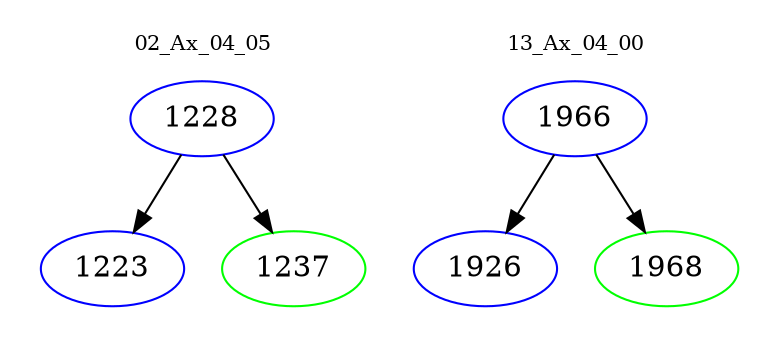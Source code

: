 digraph{
subgraph cluster_0 {
color = white
label = "02_Ax_04_05";
fontsize=10;
T0_1228 [label="1228", color="blue"]
T0_1228 -> T0_1223 [color="black"]
T0_1223 [label="1223", color="blue"]
T0_1228 -> T0_1237 [color="black"]
T0_1237 [label="1237", color="green"]
}
subgraph cluster_1 {
color = white
label = "13_Ax_04_00";
fontsize=10;
T1_1966 [label="1966", color="blue"]
T1_1966 -> T1_1926 [color="black"]
T1_1926 [label="1926", color="blue"]
T1_1966 -> T1_1968 [color="black"]
T1_1968 [label="1968", color="green"]
}
}
